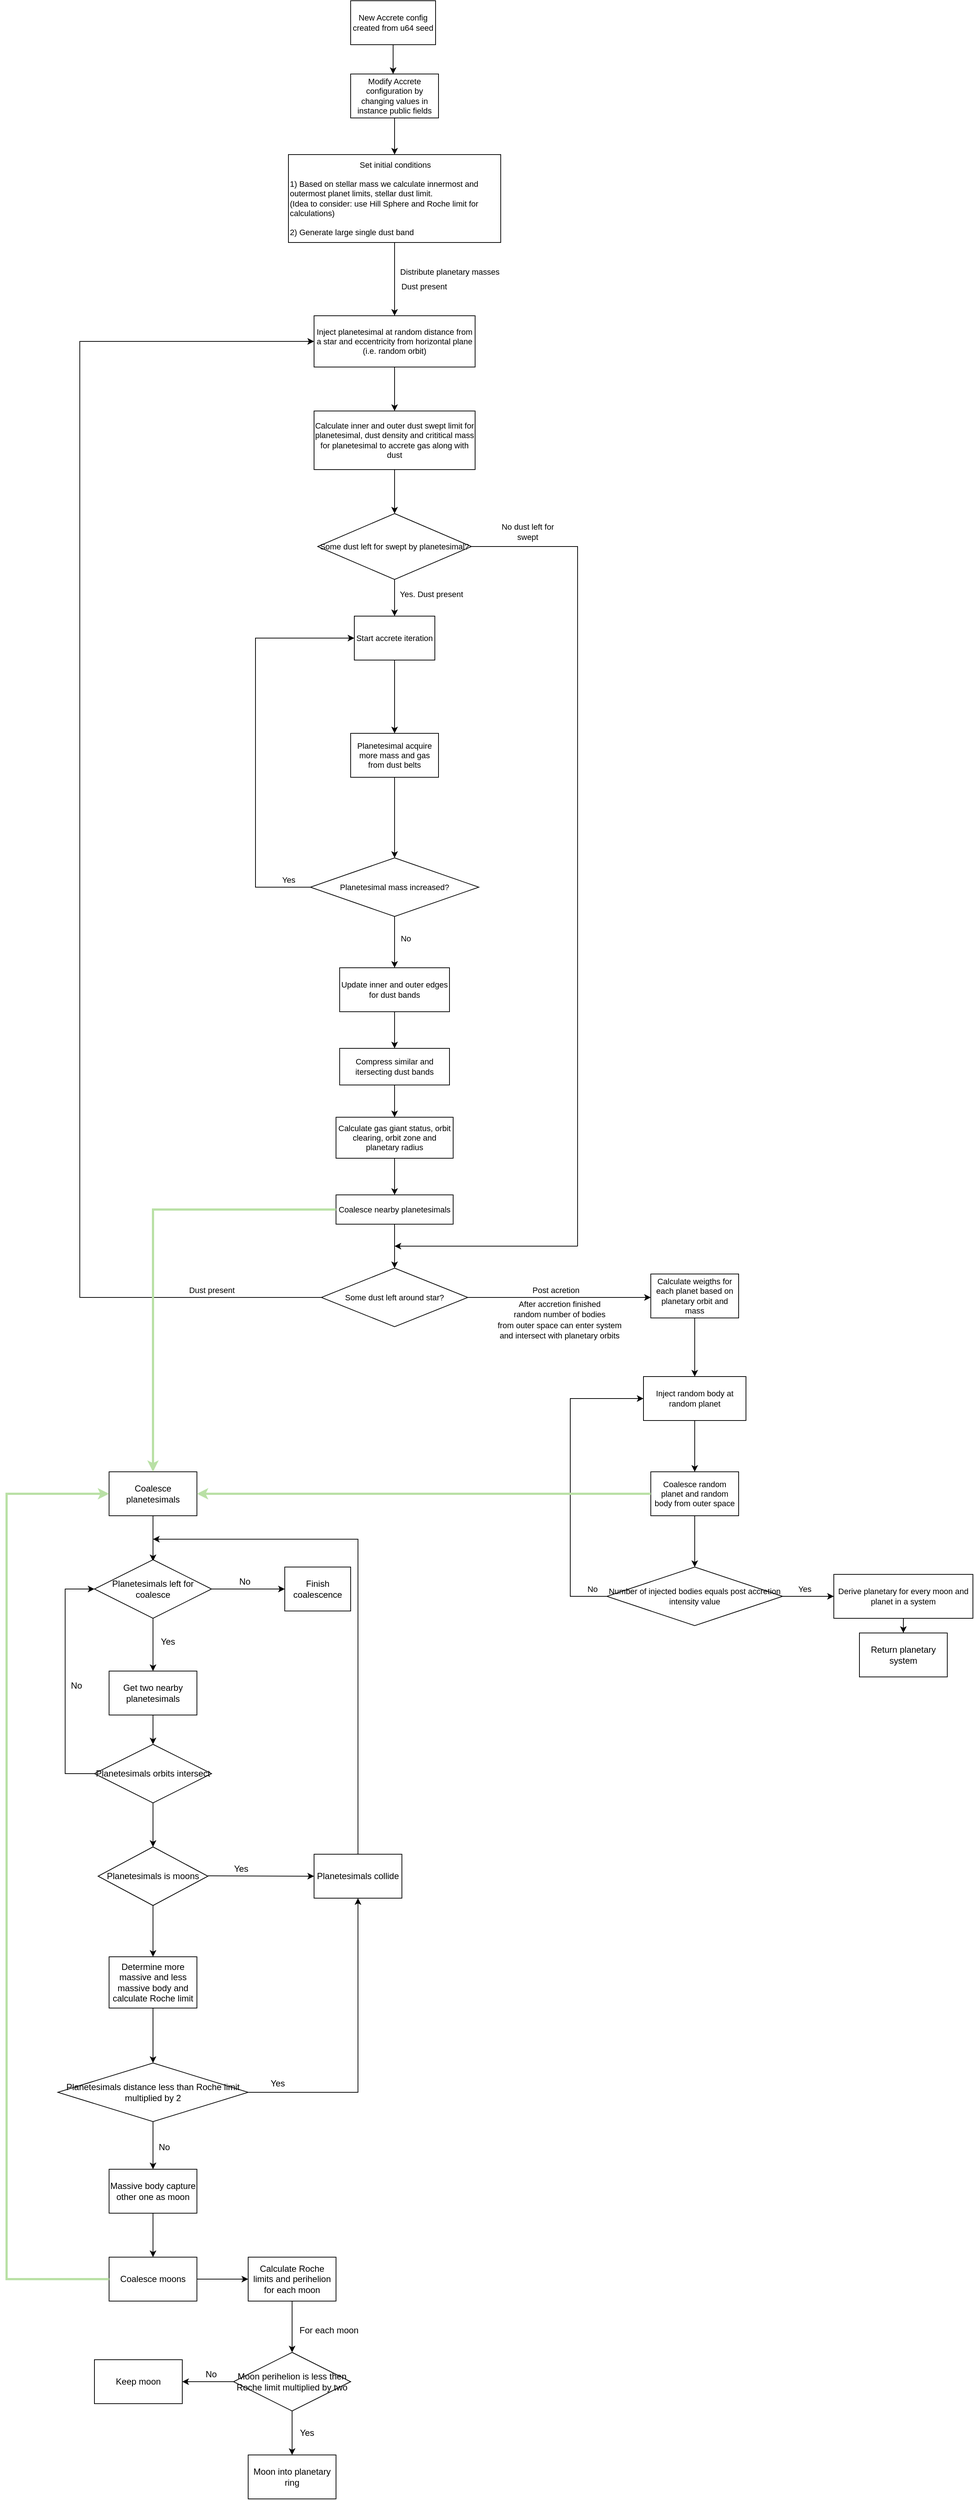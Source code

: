<mxfile version="16.5.3" type="device"><diagram id="XKVcpWdRu9M_KEMtqanW" name="Page-1"><mxGraphModel dx="1422" dy="780" grid="1" gridSize="10" guides="1" tooltips="1" connect="1" arrows="1" fold="1" page="1" pageScale="1" pageWidth="827" pageHeight="1169" math="0" shadow="0"><root><mxCell id="0"/><mxCell id="1" parent="0"/><mxCell id="tgX-0tNtLqFusq-yLwgU-7" value="&lt;div style=&quot;font-size: 11px;&quot;&gt;New Accrete config created from u64 seed&lt;br style=&quot;font-size: 11px;&quot;&gt;&lt;/div&gt;" style="rounded=0;whiteSpace=wrap;html=1;fontSize=11;" parent="1" vertex="1"><mxGeometry x="590" y="80" width="116" height="60" as="geometry"/></mxCell><mxCell id="tgX-0tNtLqFusq-yLwgU-8" value="Modify Accrete configuration by changing values in instance public fields" style="rounded=0;whiteSpace=wrap;html=1;fontSize=11;" parent="1" vertex="1"><mxGeometry x="590" y="180" width="120" height="60" as="geometry"/></mxCell><mxCell id="tgX-0tNtLqFusq-yLwgU-19" value="&lt;div style=&quot;font-size: 11px;&quot; align=&quot;center&quot;&gt;Set initial conditions&lt;/div&gt;&lt;div style=&quot;font-size: 11px;&quot; align=&quot;center&quot;&gt;&lt;br style=&quot;font-size: 11px;&quot;&gt;&lt;/div&gt;&lt;div style=&quot;font-size: 11px;&quot; align=&quot;left&quot;&gt;1) Based on stellar mass we calculate innermost and outermost planet limits, stellar dust limit.&lt;/div&gt;&lt;div style=&quot;font-size: 11px;&quot; align=&quot;left&quot;&gt;(Idea to consider: use Hill Sphere and Roche limit for calculations) &lt;br style=&quot;font-size: 11px;&quot;&gt;&lt;/div&gt;&lt;div style=&quot;font-size: 11px;&quot; align=&quot;left&quot;&gt;&lt;br style=&quot;font-size: 11px;&quot;&gt;&lt;/div&gt;&lt;div style=&quot;font-size: 11px;&quot; align=&quot;left&quot;&gt;2) Generate large single dust band&lt;br style=&quot;font-size: 11px;&quot;&gt;&lt;/div&gt;" style="rounded=0;whiteSpace=wrap;html=1;align=left;fontSize=11;" parent="1" vertex="1"><mxGeometry x="505" y="290" width="290" height="120" as="geometry"/></mxCell><mxCell id="tgX-0tNtLqFusq-yLwgU-22" value="&lt;div style=&quot;font-size: 11px;&quot;&gt;Distribute planetary masses&lt;/div&gt;" style="text;html=1;align=center;verticalAlign=middle;resizable=0;points=[];autosize=1;strokeColor=none;fillColor=none;fontSize=11;" parent="1" vertex="1"><mxGeometry x="650" y="440" width="150" height="20" as="geometry"/></mxCell><mxCell id="tgX-0tNtLqFusq-yLwgU-30" value="Dust present" style="text;html=1;align=center;verticalAlign=middle;resizable=0;points=[];autosize=1;strokeColor=none;fillColor=none;fontSize=11;" parent="1" vertex="1"><mxGeometry x="650" y="460" width="80" height="20" as="geometry"/></mxCell><mxCell id="tgX-0tNtLqFusq-yLwgU-31" value="Inject planetesimal at random distance from a star and eccentricity from horizontal plane (i.e. random orbit)" style="rounded=0;whiteSpace=wrap;html=1;fontSize=11;" parent="1" vertex="1"><mxGeometry x="540" y="510" width="220" height="70" as="geometry"/></mxCell><mxCell id="tgX-0tNtLqFusq-yLwgU-34" value="Calculate inner and outer dust swept limit for planetesimal, dust density and crititical mass for planetesimal to accrete gas along with dust" style="rounded=0;whiteSpace=wrap;html=1;fontSize=11;" parent="1" vertex="1"><mxGeometry x="540" y="640" width="220" height="80" as="geometry"/></mxCell><mxCell id="tgX-0tNtLqFusq-yLwgU-37" value="&lt;div style=&quot;font-size: 11px&quot; align=&quot;center&quot;&gt;Some dust left for swept by planetesimal?&lt;br&gt;&lt;/div&gt;" style="rhombus;whiteSpace=wrap;html=1;align=center;fontSize=11;" parent="1" vertex="1"><mxGeometry x="545" y="780" width="210" height="90" as="geometry"/></mxCell><mxCell id="tgX-0tNtLqFusq-yLwgU-38" value="" style="endArrow=none;html=1;rounded=0;exitX=1;exitY=0.5;exitDx=0;exitDy=0;fontSize=11;" parent="1" source="tgX-0tNtLqFusq-yLwgU-37" edge="1"><mxGeometry width="50" height="50" relative="1" as="geometry"><mxPoint x="480" y="940" as="sourcePoint"/><mxPoint x="900" y="1780" as="targetPoint"/><Array as="points"><mxPoint x="900" y="825"/></Array></mxGeometry></mxCell><mxCell id="tgX-0tNtLqFusq-yLwgU-39" value="" style="endArrow=classic;html=1;rounded=0;fontSize=11;" parent="1" edge="1"><mxGeometry width="50" height="50" relative="1" as="geometry"><mxPoint x="900" y="1780" as="sourcePoint"/><mxPoint x="650" y="1780" as="targetPoint"/></mxGeometry></mxCell><mxCell id="tgX-0tNtLqFusq-yLwgU-40" value="" style="endArrow=classic;html=1;rounded=0;targetPerimeterSpacing=3;exitX=0.5;exitY=1;exitDx=0;exitDy=0;fontSize=11;" parent="1" source="tgX-0tNtLqFusq-yLwgU-7" edge="1"><mxGeometry width="50" height="50" relative="1" as="geometry"><mxPoint x="586" y="440" as="sourcePoint"/><mxPoint x="648" y="180" as="targetPoint"/></mxGeometry></mxCell><mxCell id="tgX-0tNtLqFusq-yLwgU-42" value="" style="endArrow=classic;html=1;rounded=0;targetPerimeterSpacing=3;fontSize=11;entryX=0.5;entryY=0;entryDx=0;entryDy=0;" parent="1" target="tgX-0tNtLqFusq-yLwgU-19" edge="1"><mxGeometry width="50" height="50" relative="1" as="geometry"><mxPoint x="650" y="240" as="sourcePoint"/><mxPoint x="641" y="280" as="targetPoint"/></mxGeometry></mxCell><mxCell id="tgX-0tNtLqFusq-yLwgU-46" value="" style="endArrow=classic;html=1;rounded=0;targetPerimeterSpacing=3;exitX=0.5;exitY=1;exitDx=0;exitDy=0;entryX=0.5;entryY=0;entryDx=0;entryDy=0;fontSize=11;" parent="1" source="tgX-0tNtLqFusq-yLwgU-19" target="tgX-0tNtLqFusq-yLwgU-31" edge="1"><mxGeometry width="50" height="50" relative="1" as="geometry"><mxPoint x="650" y="560" as="sourcePoint"/><mxPoint x="685" y="610" as="targetPoint"/></mxGeometry></mxCell><mxCell id="tgX-0tNtLqFusq-yLwgU-47" value="" style="endArrow=classic;html=1;rounded=0;targetPerimeterSpacing=3;exitX=0.5;exitY=1;exitDx=0;exitDy=0;entryX=0.5;entryY=0;entryDx=0;entryDy=0;fontSize=11;" parent="1" source="tgX-0tNtLqFusq-yLwgU-31" target="tgX-0tNtLqFusq-yLwgU-34" edge="1"><mxGeometry width="50" height="50" relative="1" as="geometry"><mxPoint x="684.5" y="580" as="sourcePoint"/><mxPoint x="685" y="630" as="targetPoint"/></mxGeometry></mxCell><mxCell id="tgX-0tNtLqFusq-yLwgU-48" value="" style="endArrow=classic;html=1;rounded=0;targetPerimeterSpacing=3;exitX=0.5;exitY=1;exitDx=0;exitDy=0;entryX=0.5;entryY=0;entryDx=0;entryDy=0;fontSize=11;" parent="1" source="tgX-0tNtLqFusq-yLwgU-34" target="tgX-0tNtLqFusq-yLwgU-37" edge="1"><mxGeometry width="50" height="50" relative="1" as="geometry"><mxPoint x="684.5" y="720" as="sourcePoint"/><mxPoint x="685" y="770" as="targetPoint"/></mxGeometry></mxCell><mxCell id="tgX-0tNtLqFusq-yLwgU-51" value="" style="endArrow=classic;html=1;rounded=0;targetPerimeterSpacing=3;exitX=0.5;exitY=1;exitDx=0;exitDy=0;fontSize=11;" parent="1" source="tgX-0tNtLqFusq-yLwgU-37" edge="1"><mxGeometry width="50" height="50" relative="1" as="geometry"><mxPoint x="350" y="750" as="sourcePoint"/><mxPoint x="650" y="920" as="targetPoint"/></mxGeometry></mxCell><mxCell id="tgX-0tNtLqFusq-yLwgU-52" value="No dust left for swept" style="text;html=1;strokeColor=none;fillColor=none;align=center;verticalAlign=middle;whiteSpace=wrap;rounded=0;fontSize=11;" parent="1" vertex="1"><mxGeometry x="790" y="790" width="84" height="30" as="geometry"/></mxCell><mxCell id="tgX-0tNtLqFusq-yLwgU-53" value="Yes. Dust present" style="text;html=1;align=center;verticalAlign=middle;resizable=0;points=[];autosize=1;strokeColor=none;fillColor=none;fontSize=11;" parent="1" vertex="1"><mxGeometry x="650" y="880" width="100" height="20" as="geometry"/></mxCell><mxCell id="tgX-0tNtLqFusq-yLwgU-55" value="Start accrete iteration" style="rounded=0;whiteSpace=wrap;html=1;fontSize=11;" parent="1" vertex="1"><mxGeometry x="595" y="920" width="110" height="60" as="geometry"/></mxCell><mxCell id="DceaEi37dyCiNpUYx9CN-1" value="" style="endArrow=classic;html=1;rounded=0;exitX=0.5;exitY=1;exitDx=0;exitDy=0;entryX=0.5;entryY=0;entryDx=0;entryDy=0;fontSize=11;" parent="1" source="tgX-0tNtLqFusq-yLwgU-55" target="DceaEi37dyCiNpUYx9CN-7" edge="1"><mxGeometry width="50" height="50" relative="1" as="geometry"><mxPoint x="690" y="870" as="sourcePoint"/><mxPoint x="650" y="1030" as="targetPoint"/></mxGeometry></mxCell><mxCell id="DceaEi37dyCiNpUYx9CN-6" value="" style="endArrow=classic;html=1;rounded=0;fontSize=11;exitX=0.5;exitY=1;exitDx=0;exitDy=0;entryX=0.5;entryY=0;entryDx=0;entryDy=0;" parent="1" source="DceaEi37dyCiNpUYx9CN-7" target="DceaEi37dyCiNpUYx9CN-15" edge="1"><mxGeometry width="50" height="50" relative="1" as="geometry"><mxPoint x="495" y="1080" as="sourcePoint"/><mxPoint x="530" y="1110" as="targetPoint"/></mxGeometry></mxCell><mxCell id="DceaEi37dyCiNpUYx9CN-7" value="Planetesimal acquire more mass and gas from dust belts" style="rounded=0;whiteSpace=wrap;html=1;fontSize=11;" parent="1" vertex="1"><mxGeometry x="590" y="1080" width="120" height="60" as="geometry"/></mxCell><mxCell id="DceaEi37dyCiNpUYx9CN-15" value="Planetesimal mass increased?" style="rhombus;whiteSpace=wrap;html=1;fontSize=11;" parent="1" vertex="1"><mxGeometry x="535" y="1250" width="230" height="80" as="geometry"/></mxCell><mxCell id="DceaEi37dyCiNpUYx9CN-17" value="" style="endArrow=classic;html=1;rounded=0;fontSize=11;exitX=0;exitY=0.5;exitDx=0;exitDy=0;entryX=0;entryY=0.5;entryDx=0;entryDy=0;" parent="1" source="DceaEi37dyCiNpUYx9CN-15" target="tgX-0tNtLqFusq-yLwgU-55" edge="1"><mxGeometry width="50" height="50" relative="1" as="geometry"><mxPoint x="690" y="1170" as="sourcePoint"/><mxPoint x="740" y="1120" as="targetPoint"/><Array as="points"><mxPoint x="460" y="1290"/><mxPoint x="460" y="950"/></Array></mxGeometry></mxCell><mxCell id="DceaEi37dyCiNpUYx9CN-18" value="" style="endArrow=classic;html=1;rounded=0;fontSize=11;exitX=0.5;exitY=1;exitDx=0;exitDy=0;" parent="1" source="DceaEi37dyCiNpUYx9CN-15" target="DceaEi37dyCiNpUYx9CN-23" edge="1"><mxGeometry width="50" height="50" relative="1" as="geometry"><mxPoint x="690" y="1050" as="sourcePoint"/><mxPoint x="650" y="1400" as="targetPoint"/></mxGeometry></mxCell><mxCell id="DceaEi37dyCiNpUYx9CN-20" value="Yes" style="text;html=1;align=center;verticalAlign=middle;resizable=0;points=[];autosize=1;strokeColor=none;fillColor=none;fontSize=11;" parent="1" vertex="1"><mxGeometry x="490" y="1270" width="30" height="20" as="geometry"/></mxCell><mxCell id="DceaEi37dyCiNpUYx9CN-22" value="No" style="text;html=1;align=center;verticalAlign=middle;resizable=0;points=[];autosize=1;strokeColor=none;fillColor=none;fontSize=11;" parent="1" vertex="1"><mxGeometry x="650" y="1350" width="30" height="20" as="geometry"/></mxCell><mxCell id="DceaEi37dyCiNpUYx9CN-23" value="Update inner and outer edges for dust bands " style="rounded=0;whiteSpace=wrap;html=1;fontSize=11;" parent="1" vertex="1"><mxGeometry x="575" y="1400" width="150" height="60" as="geometry"/></mxCell><mxCell id="DceaEi37dyCiNpUYx9CN-24" value="" style="endArrow=classic;html=1;rounded=0;fontSize=11;exitX=0.5;exitY=1;exitDx=0;exitDy=0;entryX=0.5;entryY=0;entryDx=0;entryDy=0;" parent="1" source="DceaEi37dyCiNpUYx9CN-23" target="DceaEi37dyCiNpUYx9CN-25" edge="1"><mxGeometry width="50" height="50" relative="1" as="geometry"><mxPoint x="690" y="1410" as="sourcePoint"/><mxPoint x="650" y="1510" as="targetPoint"/></mxGeometry></mxCell><mxCell id="DceaEi37dyCiNpUYx9CN-25" value="Compress similar and itersecting dust bands" style="rounded=0;whiteSpace=wrap;html=1;fontSize=11;" parent="1" vertex="1"><mxGeometry x="575" y="1510" width="150" height="50" as="geometry"/></mxCell><mxCell id="DceaEi37dyCiNpUYx9CN-27" value="" style="endArrow=classic;html=1;rounded=0;fontSize=11;exitX=0.5;exitY=1;exitDx=0;exitDy=0;" parent="1" source="DceaEi37dyCiNpUYx9CN-25" target="DceaEi37dyCiNpUYx9CN-28" edge="1"><mxGeometry width="50" height="50" relative="1" as="geometry"><mxPoint x="690" y="1380" as="sourcePoint"/><mxPoint x="650" y="1610" as="targetPoint"/></mxGeometry></mxCell><mxCell id="DceaEi37dyCiNpUYx9CN-28" value="Calculate gas giant status, orbit clearing, orbit zone and planetary radius" style="rounded=0;whiteSpace=wrap;html=1;fontSize=11;" parent="1" vertex="1"><mxGeometry x="570" y="1604" width="160" height="56" as="geometry"/></mxCell><mxCell id="DceaEi37dyCiNpUYx9CN-29" value="" style="endArrow=classic;html=1;rounded=0;fontSize=11;exitX=0.5;exitY=1;exitDx=0;exitDy=0;" parent="1" source="DceaEi37dyCiNpUYx9CN-28" edge="1"><mxGeometry width="50" height="50" relative="1" as="geometry"><mxPoint x="690" y="1470" as="sourcePoint"/><mxPoint x="650" y="1710" as="targetPoint"/></mxGeometry></mxCell><mxCell id="y9ADaodfKPUMWvCxej8J-22" value="" style="edgeStyle=orthogonalEdgeStyle;rounded=0;orthogonalLoop=1;jettySize=auto;html=1;fontSize=11;" parent="1" source="DceaEi37dyCiNpUYx9CN-30" target="y9ADaodfKPUMWvCxej8J-21" edge="1"><mxGeometry relative="1" as="geometry"/></mxCell><mxCell id="DceaEi37dyCiNpUYx9CN-30" value="Coalesce nearby planetesimals" style="rounded=0;whiteSpace=wrap;html=1;fontSize=11;" parent="1" vertex="1"><mxGeometry x="570" y="1710" width="160" height="40" as="geometry"/></mxCell><mxCell id="y9ADaodfKPUMWvCxej8J-6" value="" style="edgeStyle=orthogonalEdgeStyle;rounded=0;orthogonalLoop=1;jettySize=auto;html=1;fontSize=11;" parent="1" source="y9ADaodfKPUMWvCxej8J-1" target="y9ADaodfKPUMWvCxej8J-5" edge="1"><mxGeometry relative="1" as="geometry"/></mxCell><mxCell id="y9ADaodfKPUMWvCxej8J-1" value="Calculate weigths for each planet based on planetary orbit and mass" style="whiteSpace=wrap;html=1;fontSize=11;" parent="1" vertex="1"><mxGeometry x="1000" y="1818" width="120" height="60" as="geometry"/></mxCell><mxCell id="y9ADaodfKPUMWvCxej8J-3" value="&lt;div style=&quot;font-size: 11px&quot;&gt;Post acretion&lt;br&gt;&lt;/div&gt;" style="text;html=1;align=center;verticalAlign=middle;resizable=0;points=[];autosize=1;strokeColor=none;fillColor=none;" parent="1" vertex="1"><mxGeometry x="830" y="1830" width="80" height="20" as="geometry"/></mxCell><mxCell id="y9ADaodfKPUMWvCxej8J-4" value="&lt;div&gt;&lt;font style=&quot;font-size: 11px&quot;&gt;After accretion finished&lt;/font&gt;&lt;/div&gt;&lt;div&gt;&lt;font style=&quot;font-size: 11px&quot;&gt;random number of bodies&lt;/font&gt;&lt;/div&gt;&lt;div&gt;&lt;font style=&quot;font-size: 11px&quot;&gt;from outer space can enter system&lt;/font&gt;&lt;/div&gt;&lt;div&gt;&lt;font style=&quot;font-size: 11px&quot;&gt;and intersect with planetary orbits&lt;/font&gt;&lt;/div&gt;" style="text;html=1;align=center;verticalAlign=middle;resizable=0;points=[];autosize=1;strokeColor=none;fillColor=none;" parent="1" vertex="1"><mxGeometry x="780" y="1850" width="190" height="60" as="geometry"/></mxCell><mxCell id="y9ADaodfKPUMWvCxej8J-8" value="" style="edgeStyle=orthogonalEdgeStyle;rounded=0;orthogonalLoop=1;jettySize=auto;html=1;fontSize=11;" parent="1" source="y9ADaodfKPUMWvCxej8J-5" target="y9ADaodfKPUMWvCxej8J-7" edge="1"><mxGeometry relative="1" as="geometry"/></mxCell><mxCell id="y9ADaodfKPUMWvCxej8J-5" value="Inject random body at random planet" style="whiteSpace=wrap;html=1;fontSize=11;" parent="1" vertex="1"><mxGeometry x="990" y="1958" width="140" height="60" as="geometry"/></mxCell><mxCell id="y9ADaodfKPUMWvCxej8J-11" value="" style="edgeStyle=orthogonalEdgeStyle;rounded=0;orthogonalLoop=1;jettySize=auto;html=1;fontSize=11;" parent="1" source="y9ADaodfKPUMWvCxej8J-7" target="y9ADaodfKPUMWvCxej8J-10" edge="1"><mxGeometry relative="1" as="geometry"/></mxCell><mxCell id="y9ADaodfKPUMWvCxej8J-7" value="Coalesce random planet and random body from outer space" style="whiteSpace=wrap;html=1;fontSize=11;" parent="1" vertex="1"><mxGeometry x="1000" y="2088" width="120" height="60" as="geometry"/></mxCell><mxCell id="y9ADaodfKPUMWvCxej8J-10" value="Number of injected bodies equals post accretion intensity value" style="rhombus;whiteSpace=wrap;html=1;fontSize=11;" parent="1" vertex="1"><mxGeometry x="940" y="2218" width="240" height="80" as="geometry"/></mxCell><mxCell id="y9ADaodfKPUMWvCxej8J-14" value="" style="endArrow=classic;html=1;rounded=0;fontSize=11;exitX=0;exitY=0.5;exitDx=0;exitDy=0;entryX=0;entryY=0.5;entryDx=0;entryDy=0;" parent="1" source="y9ADaodfKPUMWvCxej8J-10" target="y9ADaodfKPUMWvCxej8J-5" edge="1"><mxGeometry width="50" height="50" relative="1" as="geometry"><mxPoint x="740" y="2138" as="sourcePoint"/><mxPoint x="790" y="2088" as="targetPoint"/><Array as="points"><mxPoint x="890" y="2258"/><mxPoint x="890" y="1988"/></Array></mxGeometry></mxCell><mxCell id="y9ADaodfKPUMWvCxej8J-15" value="No" style="text;html=1;align=center;verticalAlign=middle;resizable=0;points=[];autosize=1;strokeColor=none;fillColor=none;fontSize=11;" parent="1" vertex="1"><mxGeometry x="905" y="2238" width="30" height="20" as="geometry"/></mxCell><mxCell id="y9ADaodfKPUMWvCxej8J-16" value="" style="endArrow=classic;html=1;rounded=0;fontSize=11;exitX=1;exitY=0.5;exitDx=0;exitDy=0;" parent="1" source="y9ADaodfKPUMWvCxej8J-10" edge="1"><mxGeometry width="50" height="50" relative="1" as="geometry"><mxPoint x="740" y="2438" as="sourcePoint"/><mxPoint x="1250" y="2258" as="targetPoint"/></mxGeometry></mxCell><mxCell id="y9ADaodfKPUMWvCxej8J-17" value="Yes" style="text;html=1;align=center;verticalAlign=middle;resizable=0;points=[];autosize=1;strokeColor=none;fillColor=none;fontSize=11;" parent="1" vertex="1"><mxGeometry x="1195" y="2238" width="30" height="20" as="geometry"/></mxCell><mxCell id="y9ADaodfKPUMWvCxej8J-18" value="Derive planetary for every moon and planet in a system" style="rounded=0;whiteSpace=wrap;html=1;fontSize=11;" parent="1" vertex="1"><mxGeometry x="1250" y="2228" width="190" height="60" as="geometry"/></mxCell><mxCell id="y9ADaodfKPUMWvCxej8J-19" value="" style="endArrow=classic;html=1;rounded=0;fontSize=11;exitX=0.5;exitY=1;exitDx=0;exitDy=0;" parent="1" source="y9ADaodfKPUMWvCxej8J-18" target="96hs48pBCr-rR3VXGbAf-66" edge="1"><mxGeometry width="50" height="50" relative="1" as="geometry"><mxPoint x="740" y="2258" as="sourcePoint"/><mxPoint x="1345" y="2338" as="targetPoint"/></mxGeometry></mxCell><mxCell id="y9ADaodfKPUMWvCxej8J-21" value="Some dust left around star?" style="rhombus;whiteSpace=wrap;html=1;fontSize=11;rounded=0;" parent="1" vertex="1"><mxGeometry x="550" y="1810" width="200" height="80" as="geometry"/></mxCell><mxCell id="y9ADaodfKPUMWvCxej8J-23" style="edgeStyle=orthogonalEdgeStyle;rounded=0;orthogonalLoop=1;jettySize=auto;html=1;exitX=0.5;exitY=1;exitDx=0;exitDy=0;fontSize=11;" parent="1" source="tgX-0tNtLqFusq-yLwgU-52" target="tgX-0tNtLqFusq-yLwgU-52" edge="1"><mxGeometry relative="1" as="geometry"/></mxCell><mxCell id="y9ADaodfKPUMWvCxej8J-24" value="" style="endArrow=classic;html=1;rounded=0;fontSize=11;exitX=0;exitY=0.5;exitDx=0;exitDy=0;entryX=0;entryY=0.5;entryDx=0;entryDy=0;" parent="1" source="y9ADaodfKPUMWvCxej8J-21" target="tgX-0tNtLqFusq-yLwgU-31" edge="1"><mxGeometry width="50" height="50" relative="1" as="geometry"><mxPoint x="690" y="1680" as="sourcePoint"/><mxPoint x="520" y="850" as="targetPoint"/><Array as="points"><mxPoint x="220" y="1850"/><mxPoint x="220" y="545"/></Array></mxGeometry></mxCell><mxCell id="y9ADaodfKPUMWvCxej8J-25" value="Dust present" style="text;html=1;align=center;verticalAlign=middle;resizable=0;points=[];autosize=1;strokeColor=none;fillColor=none;fontSize=11;" parent="1" vertex="1"><mxGeometry x="360" y="1830" width="80" height="20" as="geometry"/></mxCell><mxCell id="y9ADaodfKPUMWvCxej8J-26" value="" style="endArrow=classic;html=1;rounded=0;fontSize=11;exitX=1;exitY=0.5;exitDx=0;exitDy=0;" parent="1" source="y9ADaodfKPUMWvCxej8J-21" edge="1"><mxGeometry width="50" height="50" relative="1" as="geometry"><mxPoint x="690" y="1560" as="sourcePoint"/><mxPoint x="1000" y="1850" as="targetPoint"/></mxGeometry></mxCell><mxCell id="96hs48pBCr-rR3VXGbAf-1" value="Coalesce planetesimals" style="rounded=0;whiteSpace=wrap;html=1;" parent="1" vertex="1"><mxGeometry x="260" y="2088" width="120" height="60" as="geometry"/></mxCell><mxCell id="96hs48pBCr-rR3VXGbAf-2" value="" style="endArrow=classic;html=1;rounded=0;exitX=0;exitY=0.5;exitDx=0;exitDy=0;entryX=1;entryY=0.5;entryDx=0;entryDy=0;strokeColor=#B9E0A5;strokeWidth=3;" parent="1" source="y9ADaodfKPUMWvCxej8J-7" target="96hs48pBCr-rR3VXGbAf-1" edge="1"><mxGeometry width="50" height="50" relative="1" as="geometry"><mxPoint x="790" y="1950" as="sourcePoint"/><mxPoint x="840" y="1900" as="targetPoint"/></mxGeometry></mxCell><mxCell id="96hs48pBCr-rR3VXGbAf-4" value="" style="endArrow=classic;html=1;rounded=0;exitX=0;exitY=0.5;exitDx=0;exitDy=0;entryX=0.5;entryY=0;entryDx=0;entryDy=0;strokeColor=#B9E0A5;strokeWidth=3;" parent="1" source="DceaEi37dyCiNpUYx9CN-30" target="96hs48pBCr-rR3VXGbAf-1" edge="1"><mxGeometry width="50" height="50" relative="1" as="geometry"><mxPoint x="1010" y="2128" as="sourcePoint"/><mxPoint x="390" y="2128" as="targetPoint"/><Array as="points"><mxPoint x="320" y="1730"/></Array></mxGeometry></mxCell><mxCell id="96hs48pBCr-rR3VXGbAf-5" value="" style="endArrow=classic;html=1;rounded=0;strokeColor=#000000;strokeWidth=1;exitX=0.5;exitY=1;exitDx=0;exitDy=0;" parent="1" source="96hs48pBCr-rR3VXGbAf-1" edge="1"><mxGeometry width="50" height="50" relative="1" as="geometry"><mxPoint x="790" y="2130" as="sourcePoint"/><mxPoint x="320" y="2210" as="targetPoint"/></mxGeometry></mxCell><mxCell id="96hs48pBCr-rR3VXGbAf-8" value="" style="edgeStyle=orthogonalEdgeStyle;rounded=0;orthogonalLoop=1;jettySize=auto;html=1;strokeColor=#000000;strokeWidth=1;" parent="1" source="96hs48pBCr-rR3VXGbAf-6" target="96hs48pBCr-rR3VXGbAf-7" edge="1"><mxGeometry relative="1" as="geometry"/></mxCell><mxCell id="96hs48pBCr-rR3VXGbAf-6" value="Planetesimals left for coalesce" style="rhombus;whiteSpace=wrap;html=1;" parent="1" vertex="1"><mxGeometry x="240" y="2208" width="160" height="80" as="geometry"/></mxCell><mxCell id="96hs48pBCr-rR3VXGbAf-7" value="Finish coalescence" style="whiteSpace=wrap;html=1;" parent="1" vertex="1"><mxGeometry x="500" y="2218" width="90" height="60" as="geometry"/></mxCell><mxCell id="96hs48pBCr-rR3VXGbAf-9" value="No" style="text;html=1;align=center;verticalAlign=middle;resizable=0;points=[];autosize=1;strokeColor=none;fillColor=none;" parent="1" vertex="1"><mxGeometry x="430" y="2228" width="30" height="20" as="geometry"/></mxCell><mxCell id="96hs48pBCr-rR3VXGbAf-10" value="Get two nearby planetesimals" style="whiteSpace=wrap;html=1;" parent="1" vertex="1"><mxGeometry x="260" y="2360" width="120" height="60" as="geometry"/></mxCell><mxCell id="96hs48pBCr-rR3VXGbAf-12" value="Yes" style="text;html=1;align=center;verticalAlign=middle;resizable=0;points=[];autosize=1;strokeColor=none;fillColor=none;" parent="1" vertex="1"><mxGeometry x="320" y="2310" width="40" height="20" as="geometry"/></mxCell><mxCell id="96hs48pBCr-rR3VXGbAf-14" value="" style="endArrow=classic;html=1;rounded=0;strokeColor=#000000;strokeWidth=1;exitX=0.5;exitY=1;exitDx=0;exitDy=0;entryX=0.5;entryY=0;entryDx=0;entryDy=0;" parent="1" source="96hs48pBCr-rR3VXGbAf-6" target="96hs48pBCr-rR3VXGbAf-10" edge="1"><mxGeometry width="50" height="50" relative="1" as="geometry"><mxPoint x="710" y="2250" as="sourcePoint"/><mxPoint x="760" y="2200" as="targetPoint"/></mxGeometry></mxCell><mxCell id="96hs48pBCr-rR3VXGbAf-15" value="" style="endArrow=classic;html=1;rounded=0;strokeColor=#000000;strokeWidth=1;exitX=0.5;exitY=1;exitDx=0;exitDy=0;" parent="1" source="96hs48pBCr-rR3VXGbAf-10" edge="1"><mxGeometry width="50" height="50" relative="1" as="geometry"><mxPoint x="710" y="2370" as="sourcePoint"/><mxPoint x="320" y="2460" as="targetPoint"/></mxGeometry></mxCell><mxCell id="96hs48pBCr-rR3VXGbAf-17" value="Planetesimals orbits intersect" style="rhombus;whiteSpace=wrap;html=1;" parent="1" vertex="1"><mxGeometry x="240" y="2460" width="160" height="80" as="geometry"/></mxCell><mxCell id="96hs48pBCr-rR3VXGbAf-20" value="" style="endArrow=classic;html=1;rounded=0;strokeColor=#000000;strokeWidth=1;exitX=0;exitY=0.5;exitDx=0;exitDy=0;entryX=0;entryY=0.5;entryDx=0;entryDy=0;" parent="1" source="96hs48pBCr-rR3VXGbAf-17" target="96hs48pBCr-rR3VXGbAf-6" edge="1"><mxGeometry width="50" height="50" relative="1" as="geometry"><mxPoint x="710" y="2370" as="sourcePoint"/><mxPoint x="760" y="2320" as="targetPoint"/><Array as="points"><mxPoint x="200" y="2500"/><mxPoint x="200" y="2248"/></Array></mxGeometry></mxCell><mxCell id="96hs48pBCr-rR3VXGbAf-21" value="No" style="text;html=1;align=center;verticalAlign=middle;resizable=0;points=[];autosize=1;strokeColor=none;fillColor=none;" parent="1" vertex="1"><mxGeometry x="200" y="2370" width="30" height="20" as="geometry"/></mxCell><mxCell id="96hs48pBCr-rR3VXGbAf-24" value="Yes" style="text;html=1;align=center;verticalAlign=middle;resizable=0;points=[];autosize=1;strokeColor=none;fillColor=none;" parent="1" vertex="1"><mxGeometry x="420" y="2620" width="40" height="20" as="geometry"/></mxCell><mxCell id="96hs48pBCr-rR3VXGbAf-25" value="Planetesimals is moons" style="rhombus;whiteSpace=wrap;html=1;" parent="1" vertex="1"><mxGeometry x="245" y="2600" width="150" height="80" as="geometry"/></mxCell><mxCell id="96hs48pBCr-rR3VXGbAf-26" value="No" style="text;html=1;align=center;verticalAlign=middle;resizable=0;points=[];autosize=1;strokeColor=none;fillColor=none;" parent="1" vertex="1"><mxGeometry x="320" y="3000" width="30" height="20" as="geometry"/></mxCell><mxCell id="96hs48pBCr-rR3VXGbAf-28" value="" style="endArrow=classic;html=1;rounded=0;strokeColor=#000000;strokeWidth=1;exitX=0.5;exitY=1;exitDx=0;exitDy=0;" parent="1" source="96hs48pBCr-rR3VXGbAf-25" edge="1"><mxGeometry width="50" height="50" relative="1" as="geometry"><mxPoint x="710" y="2580" as="sourcePoint"/><mxPoint x="320" y="2750" as="targetPoint"/></mxGeometry></mxCell><mxCell id="96hs48pBCr-rR3VXGbAf-31" value="" style="endArrow=classic;html=1;rounded=0;strokeColor=#000000;strokeWidth=1;exitX=0.5;exitY=1;exitDx=0;exitDy=0;entryX=0.5;entryY=0;entryDx=0;entryDy=0;" parent="1" source="96hs48pBCr-rR3VXGbAf-17" target="96hs48pBCr-rR3VXGbAf-25" edge="1"><mxGeometry width="50" height="50" relative="1" as="geometry"><mxPoint x="320" y="2560" as="sourcePoint"/><mxPoint x="320" y="2600" as="targetPoint"/></mxGeometry></mxCell><mxCell id="96hs48pBCr-rR3VXGbAf-32" value="" style="edgeStyle=orthogonalEdgeStyle;rounded=0;orthogonalLoop=1;jettySize=auto;html=1;strokeColor=#000000;strokeWidth=1;entryX=0;entryY=0.5;entryDx=0;entryDy=0;" parent="1" target="96hs48pBCr-rR3VXGbAf-63" edge="1"><mxGeometry relative="1" as="geometry"><mxPoint x="395" y="2639.5" as="sourcePoint"/><mxPoint x="495" y="2639.5" as="targetPoint"/></mxGeometry></mxCell><mxCell id="96hs48pBCr-rR3VXGbAf-35" value="" style="edgeStyle=orthogonalEdgeStyle;rounded=0;orthogonalLoop=1;jettySize=auto;html=1;strokeColor=#000000;strokeWidth=1;" parent="1" source="96hs48pBCr-rR3VXGbAf-33" target="96hs48pBCr-rR3VXGbAf-34" edge="1"><mxGeometry relative="1" as="geometry"/></mxCell><mxCell id="96hs48pBCr-rR3VXGbAf-33" value="Determine more massive and less massive body and calculate Roche limit " style="rounded=0;whiteSpace=wrap;html=1;" parent="1" vertex="1"><mxGeometry x="260" y="2750" width="120" height="70" as="geometry"/></mxCell><mxCell id="96hs48pBCr-rR3VXGbAf-44" value="" style="edgeStyle=orthogonalEdgeStyle;rounded=0;orthogonalLoop=1;jettySize=auto;html=1;strokeColor=#000000;strokeWidth=1;" parent="1" source="96hs48pBCr-rR3VXGbAf-34" target="96hs48pBCr-rR3VXGbAf-43" edge="1"><mxGeometry relative="1" as="geometry"/></mxCell><mxCell id="96hs48pBCr-rR3VXGbAf-34" value="Planetesimals distance less than Roche limit multiplied by 2" style="rhombus;whiteSpace=wrap;html=1;rounded=0;" parent="1" vertex="1"><mxGeometry x="190" y="2895" width="260" height="80" as="geometry"/></mxCell><mxCell id="96hs48pBCr-rR3VXGbAf-36" value="Yes" style="text;html=1;align=center;verticalAlign=middle;resizable=0;points=[];autosize=1;strokeColor=none;fillColor=none;" parent="1" vertex="1"><mxGeometry x="470" y="2913" width="40" height="20" as="geometry"/></mxCell><mxCell id="96hs48pBCr-rR3VXGbAf-37" value="" style="edgeStyle=orthogonalEdgeStyle;rounded=0;orthogonalLoop=1;jettySize=auto;html=1;strokeColor=#000000;strokeWidth=1;entryX=0.5;entryY=1;entryDx=0;entryDy=0;exitX=1;exitY=0.5;exitDx=0;exitDy=0;" parent="1" source="96hs48pBCr-rR3VXGbAf-34" target="96hs48pBCr-rR3VXGbAf-63" edge="1"><mxGeometry relative="1" as="geometry"><mxPoint x="470" y="2890" as="sourcePoint"/><mxPoint x="540" y="2934.5" as="targetPoint"/></mxGeometry></mxCell><mxCell id="96hs48pBCr-rR3VXGbAf-47" value="" style="edgeStyle=orthogonalEdgeStyle;rounded=0;orthogonalLoop=1;jettySize=auto;html=1;strokeColor=#000000;strokeWidth=1;" parent="1" source="96hs48pBCr-rR3VXGbAf-43" target="96hs48pBCr-rR3VXGbAf-46" edge="1"><mxGeometry relative="1" as="geometry"/></mxCell><mxCell id="96hs48pBCr-rR3VXGbAf-43" value="Massive body capture other one as moon" style="whiteSpace=wrap;html=1;rounded=0;" parent="1" vertex="1"><mxGeometry x="260" y="3040" width="120" height="60" as="geometry"/></mxCell><mxCell id="96hs48pBCr-rR3VXGbAf-46" value="Coalesce moons" style="whiteSpace=wrap;html=1;rounded=0;" parent="1" vertex="1"><mxGeometry x="260" y="3160" width="120" height="60" as="geometry"/></mxCell><mxCell id="96hs48pBCr-rR3VXGbAf-50" value="" style="endArrow=classic;html=1;rounded=0;exitX=0;exitY=0.5;exitDx=0;exitDy=0;strokeColor=#B9E0A5;strokeWidth=3;entryX=0;entryY=0.5;entryDx=0;entryDy=0;" parent="1" source="96hs48pBCr-rR3VXGbAf-46" target="96hs48pBCr-rR3VXGbAf-1" edge="1"><mxGeometry width="50" height="50" relative="1" as="geometry"><mxPoint x="260" y="3189.5" as="sourcePoint"/><mxPoint x="80" y="2680" as="targetPoint"/><Array as="points"><mxPoint x="120" y="3190"/><mxPoint x="120" y="2118"/></Array></mxGeometry></mxCell><mxCell id="96hs48pBCr-rR3VXGbAf-51" value="" style="endArrow=classic;html=1;rounded=0;strokeColor=#000000;strokeWidth=1;exitX=1;exitY=0.5;exitDx=0;exitDy=0;" parent="1" source="96hs48pBCr-rR3VXGbAf-46" edge="1"><mxGeometry width="50" height="50" relative="1" as="geometry"><mxPoint x="380" y="3190" as="sourcePoint"/><mxPoint x="450" y="3190" as="targetPoint"/></mxGeometry></mxCell><mxCell id="96hs48pBCr-rR3VXGbAf-54" value="" style="edgeStyle=orthogonalEdgeStyle;rounded=0;orthogonalLoop=1;jettySize=auto;html=1;strokeColor=#000000;strokeWidth=1;" parent="1" source="96hs48pBCr-rR3VXGbAf-52" target="96hs48pBCr-rR3VXGbAf-53" edge="1"><mxGeometry relative="1" as="geometry"/></mxCell><mxCell id="96hs48pBCr-rR3VXGbAf-52" value="Calculate Roche limits and perihelion for each moon" style="whiteSpace=wrap;html=1;rounded=0;" parent="1" vertex="1"><mxGeometry x="450" y="3160" width="120" height="60" as="geometry"/></mxCell><mxCell id="96hs48pBCr-rR3VXGbAf-56" value="" style="edgeStyle=orthogonalEdgeStyle;rounded=0;orthogonalLoop=1;jettySize=auto;html=1;strokeColor=#000000;strokeWidth=1;" parent="1" source="96hs48pBCr-rR3VXGbAf-53" target="96hs48pBCr-rR3VXGbAf-55" edge="1"><mxGeometry relative="1" as="geometry"/></mxCell><mxCell id="96hs48pBCr-rR3VXGbAf-60" value="" style="edgeStyle=orthogonalEdgeStyle;rounded=0;orthogonalLoop=1;jettySize=auto;html=1;strokeColor=#000000;strokeWidth=1;" parent="1" source="96hs48pBCr-rR3VXGbAf-53" target="96hs48pBCr-rR3VXGbAf-59" edge="1"><mxGeometry relative="1" as="geometry"/></mxCell><mxCell id="96hs48pBCr-rR3VXGbAf-53" value="Moon perihelion is less then Roche limit multiplied by two" style="rhombus;whiteSpace=wrap;html=1;rounded=0;" parent="1" vertex="1"><mxGeometry x="430" y="3290" width="160" height="80" as="geometry"/></mxCell><mxCell id="96hs48pBCr-rR3VXGbAf-55" value="Moon into planetary ring" style="whiteSpace=wrap;html=1;rounded=0;" parent="1" vertex="1"><mxGeometry x="450" y="3430" width="120" height="60" as="geometry"/></mxCell><mxCell id="96hs48pBCr-rR3VXGbAf-57" value="Yes" style="text;html=1;align=center;verticalAlign=middle;resizable=0;points=[];autosize=1;strokeColor=none;fillColor=none;" parent="1" vertex="1"><mxGeometry x="510" y="3390" width="40" height="20" as="geometry"/></mxCell><mxCell id="96hs48pBCr-rR3VXGbAf-59" value="Keep moon" style="whiteSpace=wrap;html=1;rounded=0;" parent="1" vertex="1"><mxGeometry x="240" y="3300" width="120" height="60" as="geometry"/></mxCell><mxCell id="96hs48pBCr-rR3VXGbAf-61" value="No" style="text;html=1;align=center;verticalAlign=middle;resizable=0;points=[];autosize=1;strokeColor=none;fillColor=none;" parent="1" vertex="1"><mxGeometry x="384" y="3310" width="30" height="20" as="geometry"/></mxCell><mxCell id="96hs48pBCr-rR3VXGbAf-62" value="For each moon" style="text;html=1;align=center;verticalAlign=middle;resizable=0;points=[];autosize=1;strokeColor=none;fillColor=none;" parent="1" vertex="1"><mxGeometry x="510" y="3250" width="100" height="20" as="geometry"/></mxCell><mxCell id="96hs48pBCr-rR3VXGbAf-63" value="Planetesimals collide" style="rounded=0;whiteSpace=wrap;html=1;" parent="1" vertex="1"><mxGeometry x="540" y="2610" width="120" height="60" as="geometry"/></mxCell><mxCell id="96hs48pBCr-rR3VXGbAf-65" value="" style="endArrow=classic;html=1;rounded=0;strokeColor=#000000;strokeWidth=1;exitX=0.5;exitY=0;exitDx=0;exitDy=0;" parent="1" source="96hs48pBCr-rR3VXGbAf-63" edge="1"><mxGeometry width="50" height="50" relative="1" as="geometry"><mxPoint x="120" y="2470" as="sourcePoint"/><mxPoint x="320" y="2180" as="targetPoint"/><Array as="points"><mxPoint x="600" y="2180"/></Array></mxGeometry></mxCell><mxCell id="96hs48pBCr-rR3VXGbAf-66" value="Return planetary system" style="rounded=0;whiteSpace=wrap;html=1;" parent="1" vertex="1"><mxGeometry x="1285" y="2308" width="120" height="60" as="geometry"/></mxCell></root></mxGraphModel></diagram></mxfile>